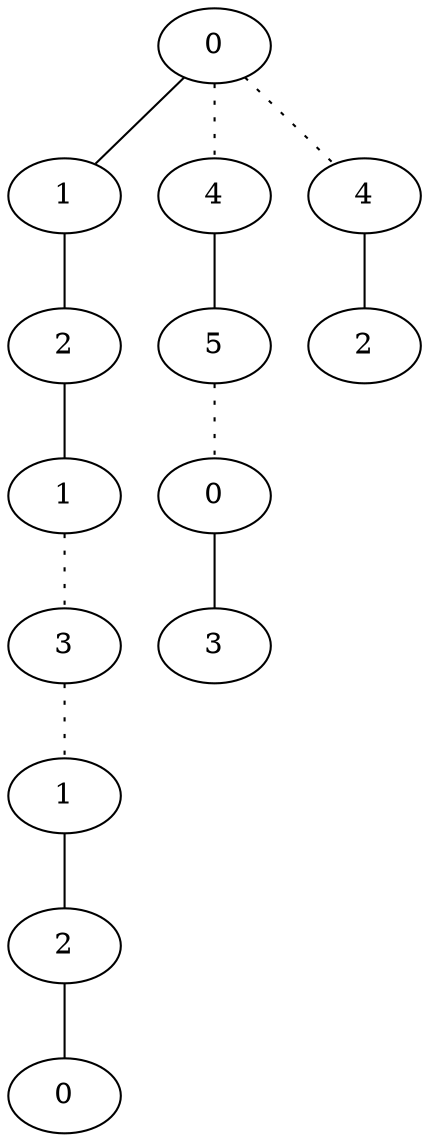 graph {
a0[label=0];
a1[label=1];
a2[label=2];
a3[label=1];
a4[label=3];
a5[label=1];
a6[label=2];
a7[label=0];
a8[label=4];
a9[label=5];
a10[label=0];
a11[label=3];
a12[label=4];
a13[label=2];
a0 -- a1;
a0 -- a8 [style=dotted];
a0 -- a12 [style=dotted];
a1 -- a2;
a2 -- a3;
a3 -- a4 [style=dotted];
a4 -- a5 [style=dotted];
a5 -- a6;
a6 -- a7;
a8 -- a9;
a9 -- a10 [style=dotted];
a10 -- a11;
a12 -- a13;
}
